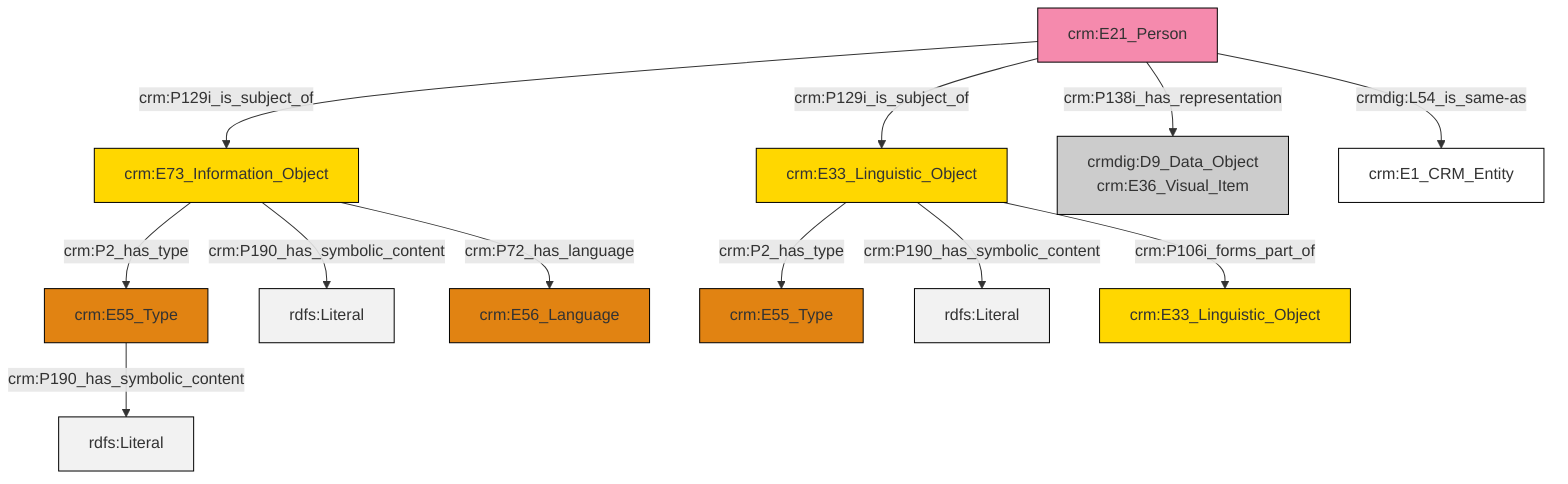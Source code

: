 graph TD
classDef Literal fill:#f2f2f2,stroke:#000000;
classDef CRM_Entity fill:#FFFFFF,stroke:#000000;
classDef Temporal_Entity fill:#00C9E6, stroke:#000000;
classDef Type fill:#E18312, stroke:#000000;
classDef Time-Span fill:#2C9C91, stroke:#000000;
classDef Appellation fill:#FFEB7F, stroke:#000000;
classDef Place fill:#008836, stroke:#000000;
classDef Persistent_Item fill:#B266B2, stroke:#000000;
classDef Conceptual_Object fill:#FFD700, stroke:#000000;
classDef Physical_Thing fill:#D2B48C, stroke:#000000;
classDef Actor fill:#f58aad, stroke:#000000;
classDef PC_Classes fill:#4ce600, stroke:#000000;
classDef Multi fill:#cccccc,stroke:#000000;

0["crm:E21_Person"]:::Actor -->|crm:P129i_is_subject_of| 1["crm:E73_Information_Object"]:::Conceptual_Object
8["crm:E33_Linguistic_Object"]:::Conceptual_Object -->|crm:P2_has_type| 4["crm:E55_Type"]:::Type
0["crm:E21_Person"]:::Actor -->|crm:P129i_is_subject_of| 8["crm:E33_Linguistic_Object"]:::Conceptual_Object
0["crm:E21_Person"]:::Actor -->|crm:P138i_has_representation| 2["crmdig:D9_Data_Object<br>crm:E36_Visual_Item"]:::Multi
8["crm:E33_Linguistic_Object"]:::Conceptual_Object -->|crm:P190_has_symbolic_content| 15[rdfs:Literal]:::Literal
0["crm:E21_Person"]:::Actor -->|crmdig:L54_is_same-as| 13["crm:E1_CRM_Entity"]:::CRM_Entity
1["crm:E73_Information_Object"]:::Conceptual_Object -->|crm:P2_has_type| 11["crm:E55_Type"]:::Type
1["crm:E73_Information_Object"]:::Conceptual_Object -->|crm:P190_has_symbolic_content| 17[rdfs:Literal]:::Literal
1["crm:E73_Information_Object"]:::Conceptual_Object -->|crm:P72_has_language| 18["crm:E56_Language"]:::Type
11["crm:E55_Type"]:::Type -->|crm:P190_has_symbolic_content| 19[rdfs:Literal]:::Literal
8["crm:E33_Linguistic_Object"]:::Conceptual_Object -->|crm:P106i_forms_part_of| 20["crm:E33_Linguistic_Object"]:::Conceptual_Object